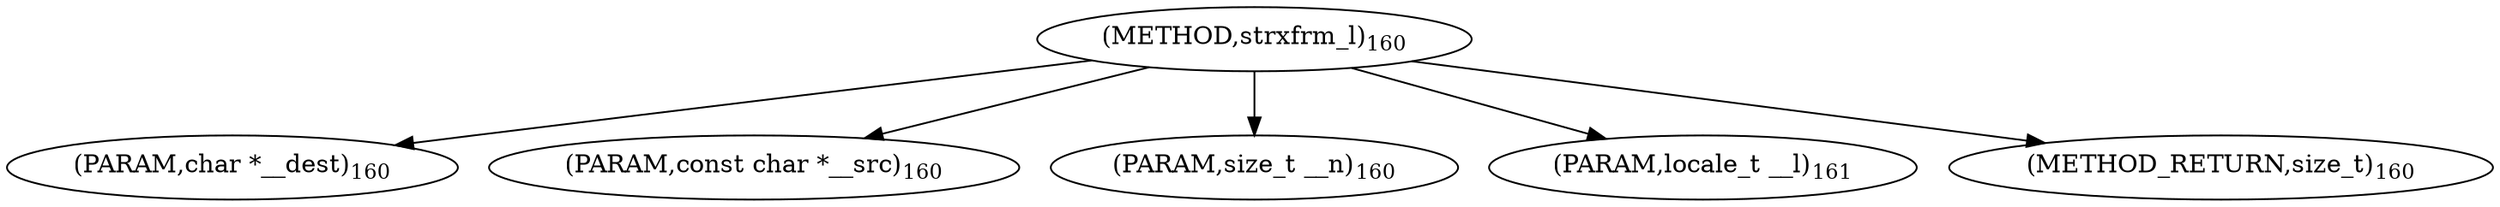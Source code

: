 digraph "strxfrm_l" {  
"98838" [label = <(METHOD,strxfrm_l)<SUB>160</SUB>> ]
"98839" [label = <(PARAM,char *__dest)<SUB>160</SUB>> ]
"98840" [label = <(PARAM,const char *__src)<SUB>160</SUB>> ]
"98841" [label = <(PARAM,size_t __n)<SUB>160</SUB>> ]
"98842" [label = <(PARAM,locale_t __l)<SUB>161</SUB>> ]
"98843" [label = <(METHOD_RETURN,size_t)<SUB>160</SUB>> ]
  "98838" -> "98839" 
  "98838" -> "98840" 
  "98838" -> "98841" 
  "98838" -> "98842" 
  "98838" -> "98843" 
}
